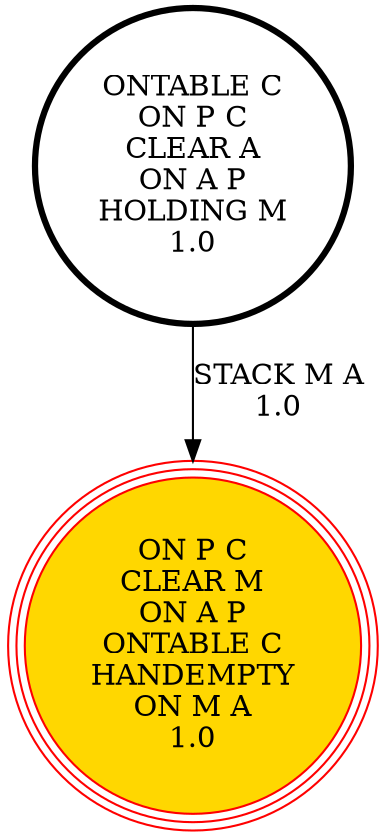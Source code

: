 digraph {
"ONTABLE C\nON P C\nCLEAR A\nON A P\nHOLDING M\n1.0\n" -> "ON P C\nCLEAR M\nON A P\nONTABLE C\nHANDEMPTY\nON M A\n1.0\n"[label="STACK M A\n1.0\n"];
"ON P C\nCLEAR M\nON A P\nONTABLE C\nHANDEMPTY\nON M A\n1.0\n" [shape=circle, style=filled color=red, fillcolor=gold, peripheries=3];
"ONTABLE C\nON P C\nCLEAR A\nON A P\nHOLDING M\n1.0\n" [shape=circle, penwidth=3];
"ON P C\nCLEAR M\nON A P\nONTABLE C\nHANDEMPTY\nON M A\n1.0\n" [shape=circle, style=filled color=red, fillcolor=gold, peripheries=3];
}
